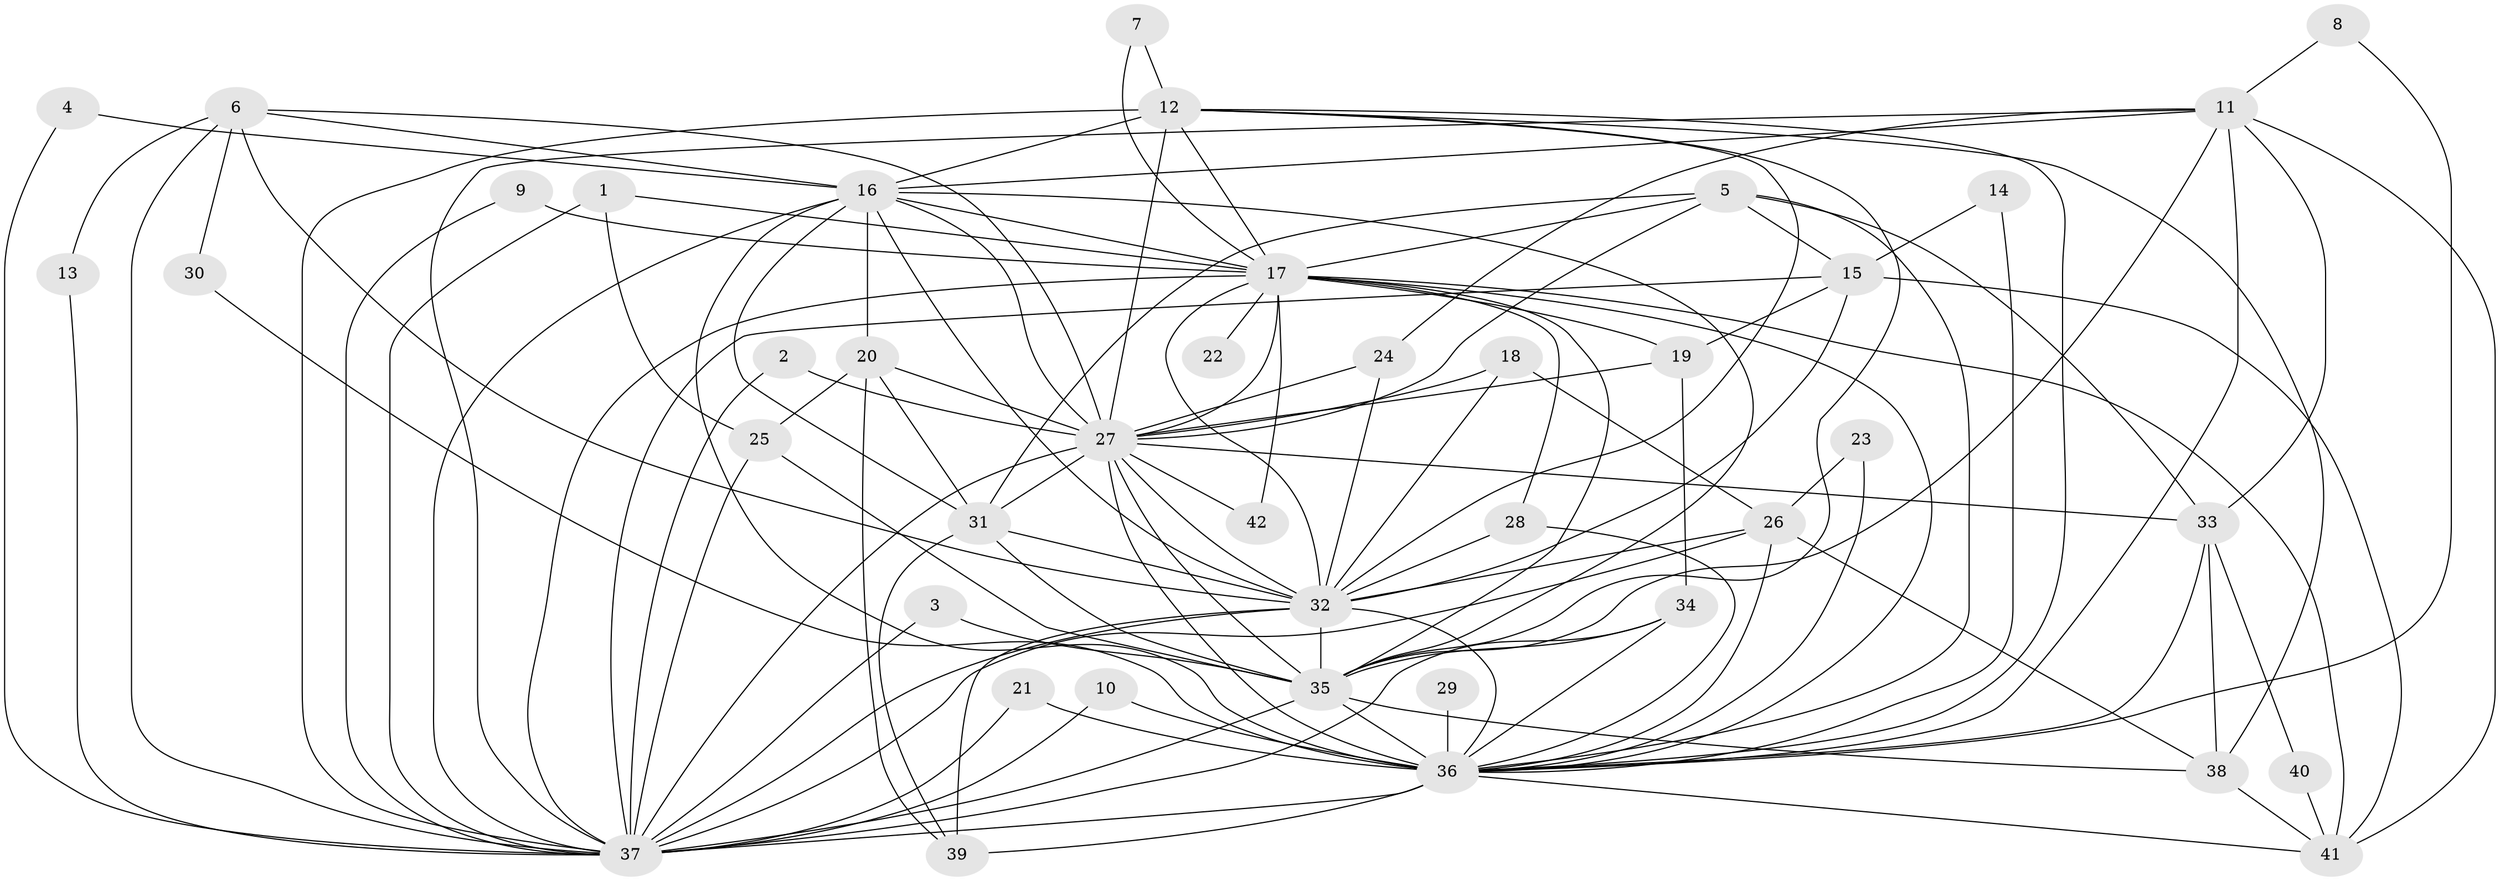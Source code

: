 // original degree distribution, {12: 0.011904761904761904, 26: 0.023809523809523808, 18: 0.023809523809523808, 15: 0.011904761904761904, 21: 0.011904761904761904, 14: 0.011904761904761904, 17: 0.011904761904761904, 13: 0.011904761904761904, 3: 0.16666666666666666, 5: 0.047619047619047616, 7: 0.023809523809523808, 2: 0.5357142857142857, 4: 0.08333333333333333, 6: 0.023809523809523808}
// Generated by graph-tools (version 1.1) at 2025/49/03/09/25 03:49:34]
// undirected, 42 vertices, 122 edges
graph export_dot {
graph [start="1"]
  node [color=gray90,style=filled];
  1;
  2;
  3;
  4;
  5;
  6;
  7;
  8;
  9;
  10;
  11;
  12;
  13;
  14;
  15;
  16;
  17;
  18;
  19;
  20;
  21;
  22;
  23;
  24;
  25;
  26;
  27;
  28;
  29;
  30;
  31;
  32;
  33;
  34;
  35;
  36;
  37;
  38;
  39;
  40;
  41;
  42;
  1 -- 17 [weight=1.0];
  1 -- 25 [weight=1.0];
  1 -- 37 [weight=1.0];
  2 -- 27 [weight=1.0];
  2 -- 37 [weight=1.0];
  3 -- 35 [weight=1.0];
  3 -- 37 [weight=1.0];
  4 -- 16 [weight=1.0];
  4 -- 37 [weight=1.0];
  5 -- 15 [weight=1.0];
  5 -- 17 [weight=1.0];
  5 -- 27 [weight=1.0];
  5 -- 31 [weight=1.0];
  5 -- 33 [weight=2.0];
  5 -- 36 [weight=1.0];
  6 -- 13 [weight=1.0];
  6 -- 16 [weight=1.0];
  6 -- 27 [weight=1.0];
  6 -- 30 [weight=1.0];
  6 -- 32 [weight=1.0];
  6 -- 37 [weight=1.0];
  7 -- 12 [weight=1.0];
  7 -- 17 [weight=1.0];
  8 -- 11 [weight=1.0];
  8 -- 36 [weight=1.0];
  9 -- 17 [weight=1.0];
  9 -- 37 [weight=1.0];
  10 -- 36 [weight=1.0];
  10 -- 37 [weight=1.0];
  11 -- 16 [weight=1.0];
  11 -- 24 [weight=1.0];
  11 -- 33 [weight=1.0];
  11 -- 35 [weight=1.0];
  11 -- 36 [weight=1.0];
  11 -- 37 [weight=1.0];
  11 -- 41 [weight=1.0];
  12 -- 16 [weight=1.0];
  12 -- 17 [weight=1.0];
  12 -- 27 [weight=2.0];
  12 -- 32 [weight=1.0];
  12 -- 35 [weight=1.0];
  12 -- 36 [weight=2.0];
  12 -- 37 [weight=3.0];
  12 -- 38 [weight=1.0];
  13 -- 37 [weight=1.0];
  14 -- 15 [weight=1.0];
  14 -- 36 [weight=1.0];
  15 -- 19 [weight=1.0];
  15 -- 32 [weight=1.0];
  15 -- 37 [weight=1.0];
  15 -- 41 [weight=1.0];
  16 -- 17 [weight=1.0];
  16 -- 20 [weight=1.0];
  16 -- 27 [weight=2.0];
  16 -- 31 [weight=1.0];
  16 -- 32 [weight=1.0];
  16 -- 35 [weight=1.0];
  16 -- 36 [weight=3.0];
  16 -- 37 [weight=1.0];
  17 -- 19 [weight=1.0];
  17 -- 22 [weight=1.0];
  17 -- 27 [weight=2.0];
  17 -- 28 [weight=1.0];
  17 -- 32 [weight=1.0];
  17 -- 35 [weight=1.0];
  17 -- 36 [weight=2.0];
  17 -- 37 [weight=1.0];
  17 -- 41 [weight=1.0];
  17 -- 42 [weight=1.0];
  18 -- 26 [weight=1.0];
  18 -- 27 [weight=1.0];
  18 -- 32 [weight=1.0];
  19 -- 27 [weight=1.0];
  19 -- 34 [weight=1.0];
  20 -- 25 [weight=1.0];
  20 -- 27 [weight=1.0];
  20 -- 31 [weight=1.0];
  20 -- 39 [weight=1.0];
  21 -- 36 [weight=1.0];
  21 -- 37 [weight=1.0];
  23 -- 26 [weight=1.0];
  23 -- 36 [weight=1.0];
  24 -- 27 [weight=1.0];
  24 -- 32 [weight=1.0];
  25 -- 35 [weight=1.0];
  25 -- 37 [weight=1.0];
  26 -- 32 [weight=1.0];
  26 -- 36 [weight=1.0];
  26 -- 37 [weight=1.0];
  26 -- 38 [weight=1.0];
  27 -- 31 [weight=1.0];
  27 -- 32 [weight=2.0];
  27 -- 33 [weight=1.0];
  27 -- 35 [weight=2.0];
  27 -- 36 [weight=5.0];
  27 -- 37 [weight=2.0];
  27 -- 42 [weight=1.0];
  28 -- 32 [weight=1.0];
  28 -- 36 [weight=1.0];
  29 -- 36 [weight=1.0];
  30 -- 36 [weight=1.0];
  31 -- 32 [weight=1.0];
  31 -- 35 [weight=1.0];
  31 -- 39 [weight=1.0];
  32 -- 35 [weight=2.0];
  32 -- 36 [weight=2.0];
  32 -- 37 [weight=2.0];
  32 -- 39 [weight=1.0];
  33 -- 36 [weight=1.0];
  33 -- 38 [weight=1.0];
  33 -- 40 [weight=1.0];
  34 -- 35 [weight=1.0];
  34 -- 36 [weight=1.0];
  34 -- 37 [weight=1.0];
  35 -- 36 [weight=3.0];
  35 -- 37 [weight=1.0];
  35 -- 38 [weight=1.0];
  36 -- 37 [weight=2.0];
  36 -- 39 [weight=1.0];
  36 -- 41 [weight=1.0];
  38 -- 41 [weight=1.0];
  40 -- 41 [weight=1.0];
}
